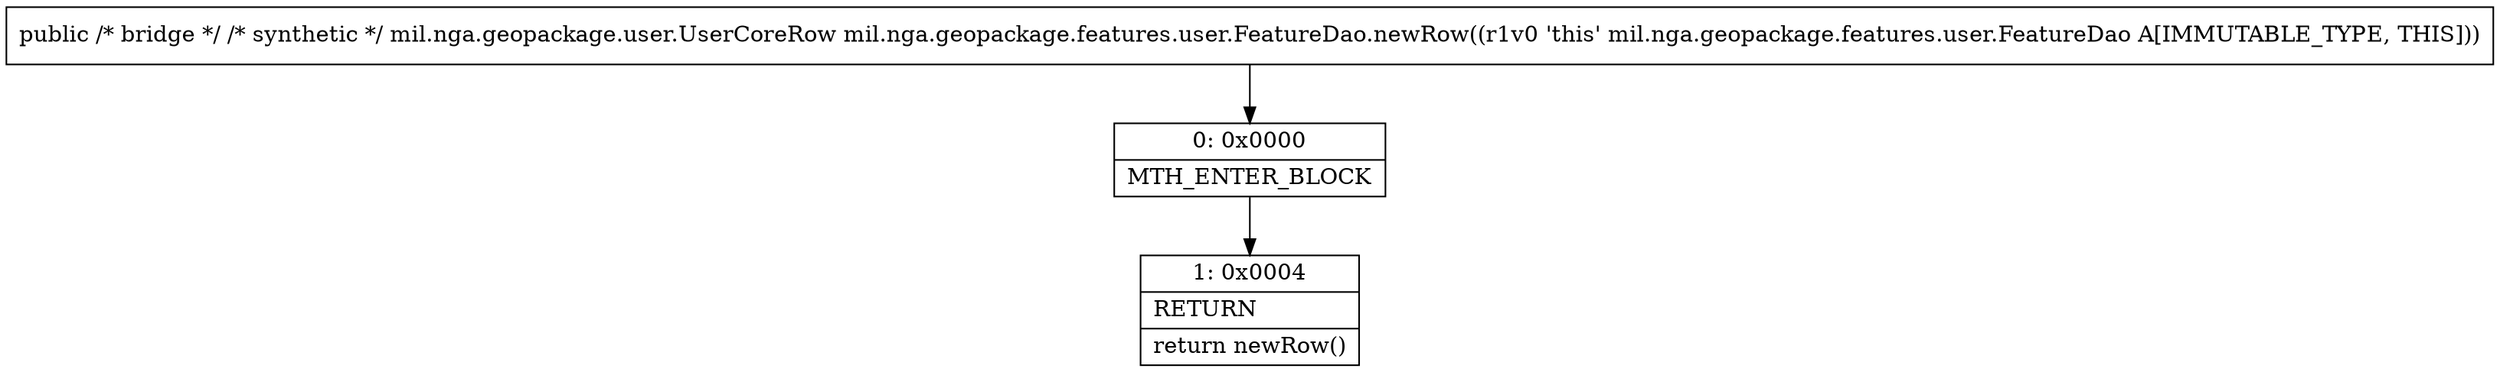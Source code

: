 digraph "CFG formil.nga.geopackage.features.user.FeatureDao.newRow()Lmil\/nga\/geopackage\/user\/UserCoreRow;" {
Node_0 [shape=record,label="{0\:\ 0x0000|MTH_ENTER_BLOCK\l}"];
Node_1 [shape=record,label="{1\:\ 0x0004|RETURN\l|return newRow()\l}"];
MethodNode[shape=record,label="{public \/* bridge *\/ \/* synthetic *\/ mil.nga.geopackage.user.UserCoreRow mil.nga.geopackage.features.user.FeatureDao.newRow((r1v0 'this' mil.nga.geopackage.features.user.FeatureDao A[IMMUTABLE_TYPE, THIS])) }"];
MethodNode -> Node_0;
Node_0 -> Node_1;
}

